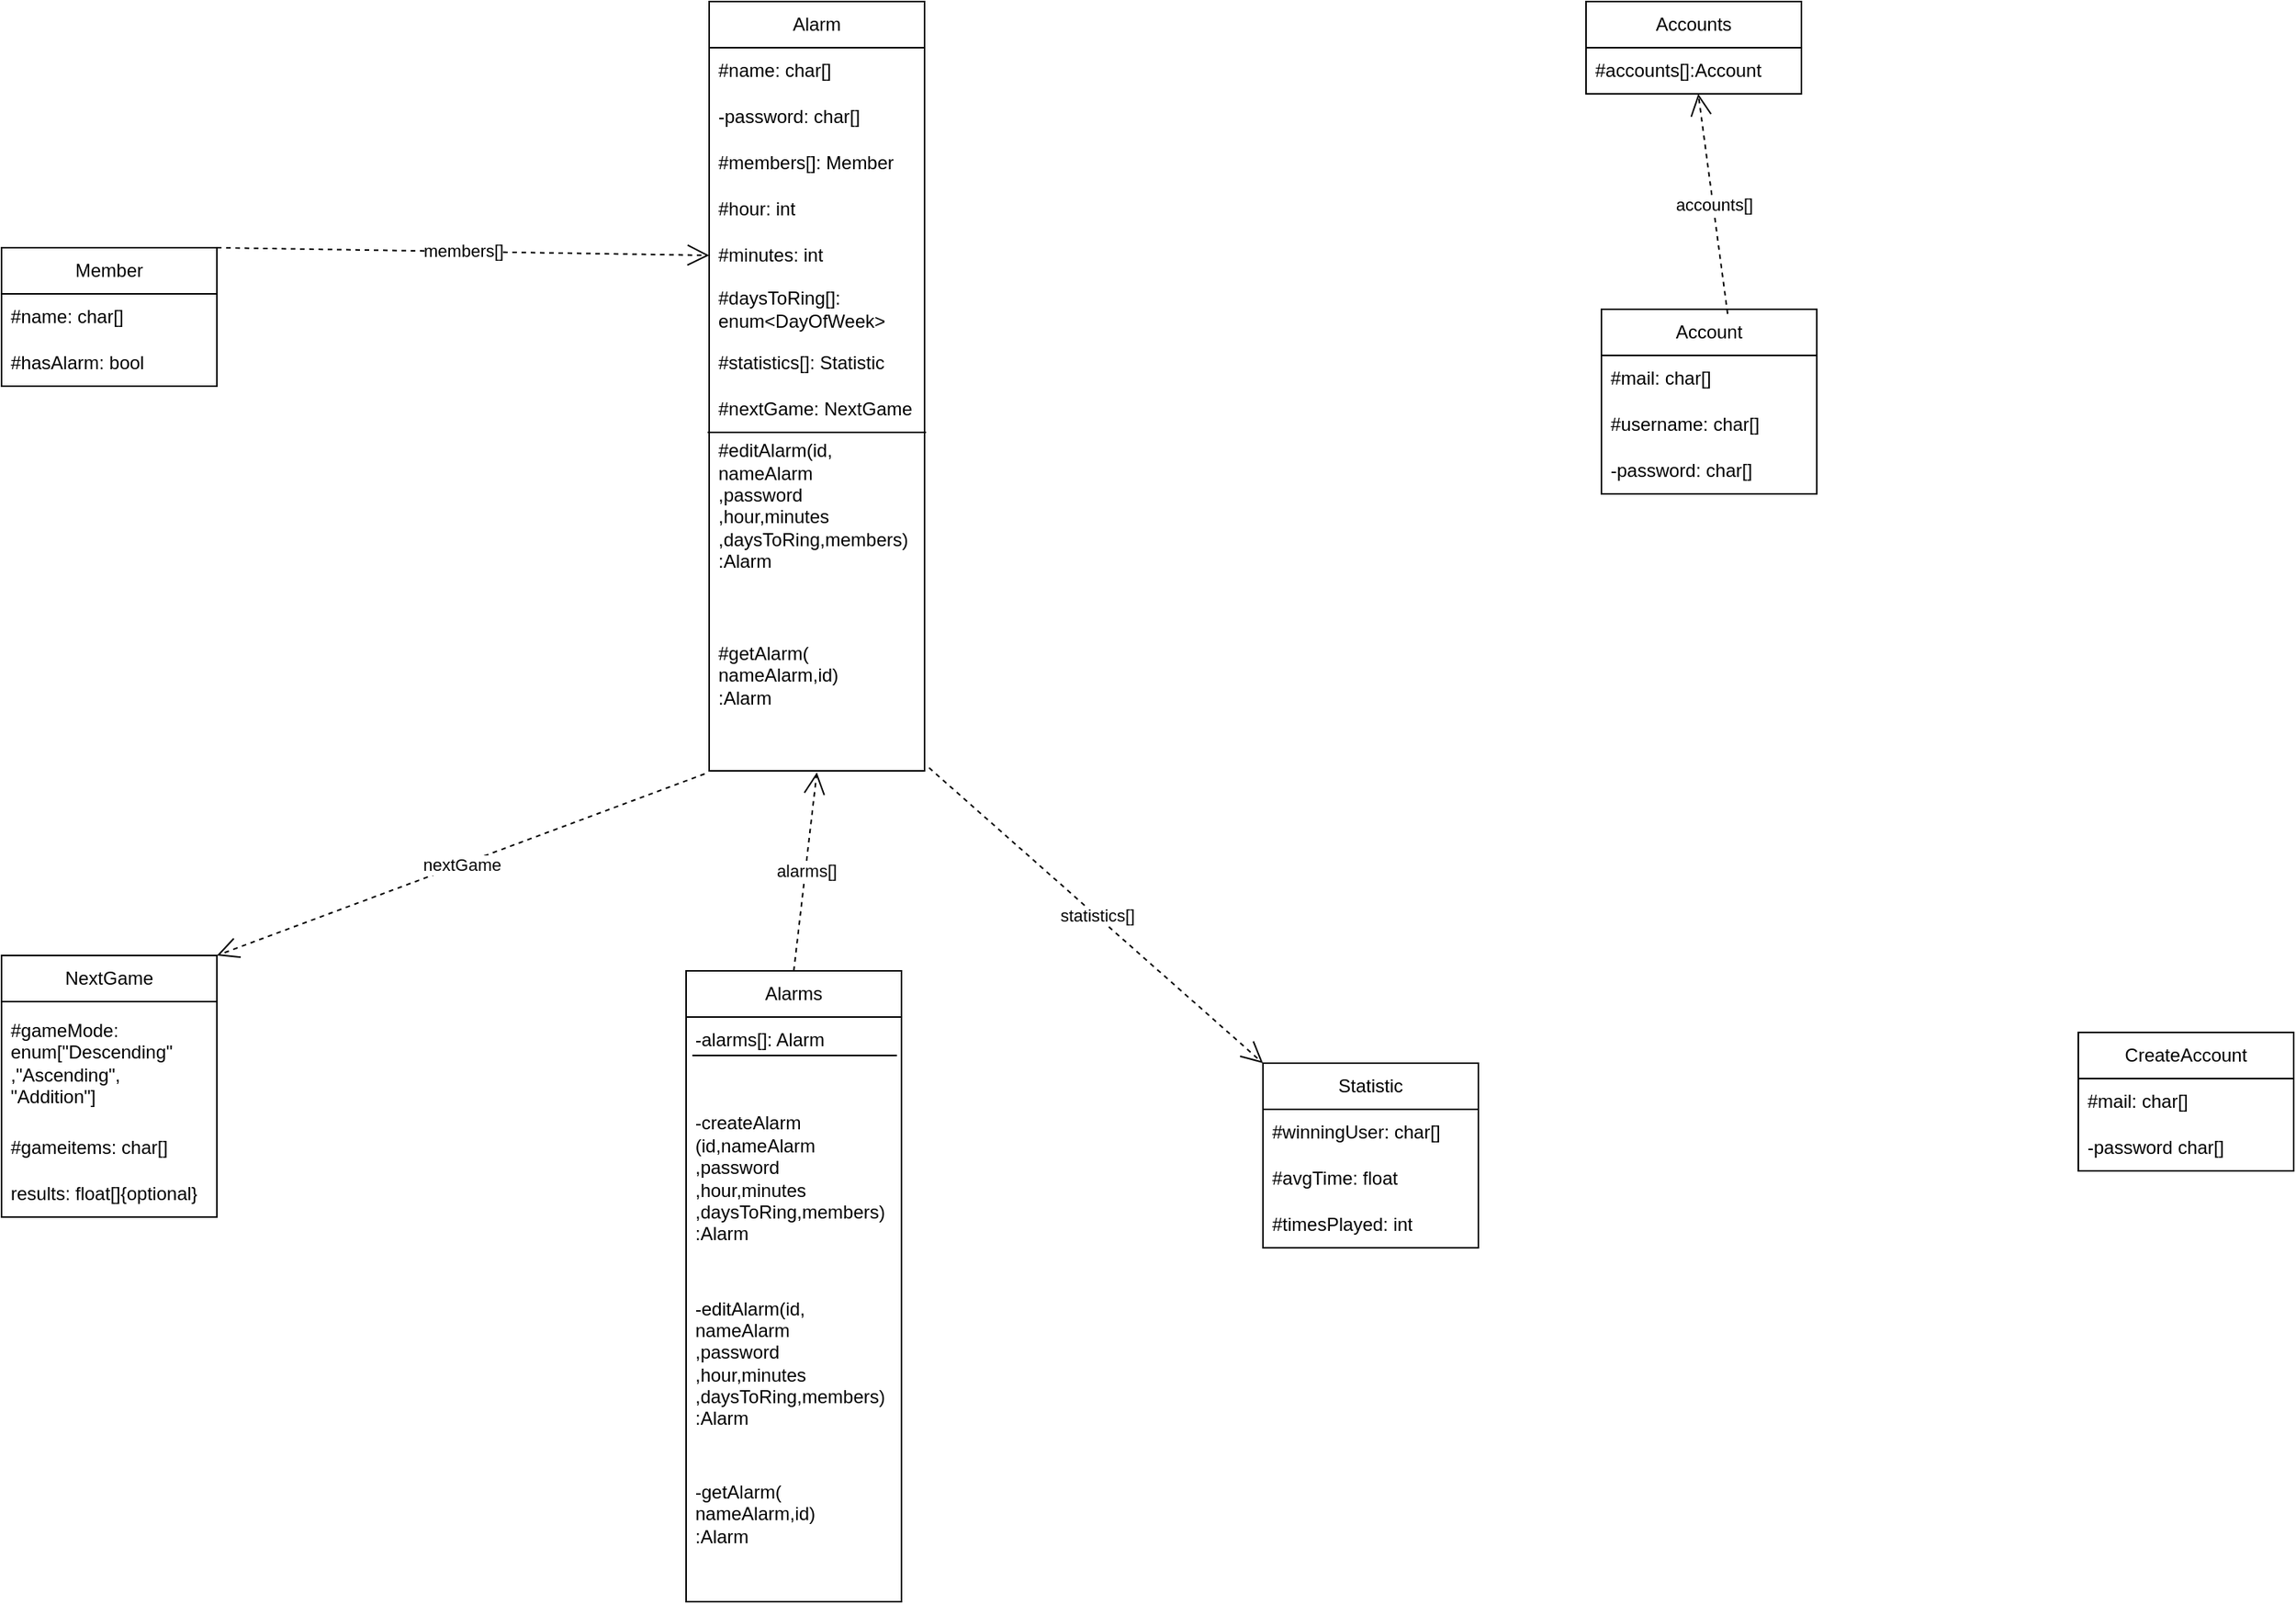 <mxfile version="24.8.3">
  <diagram name="Page-1" id="uw-450apALtU_7JIxfNo">
    <mxGraphModel dx="2284" dy="738" grid="1" gridSize="10" guides="1" tooltips="1" connect="1" arrows="1" fold="1" page="1" pageScale="1" pageWidth="850" pageHeight="1100" math="0" shadow="0">
      <root>
        <mxCell id="0" />
        <mxCell id="1" parent="0" />
        <mxCell id="1P4uhTLDYcdQtWjYLvWE-2" value="Alarm" style="swimlane;fontStyle=0;childLayout=stackLayout;horizontal=1;startSize=30;horizontalStack=0;resizeParent=1;resizeParentMax=0;resizeLast=0;collapsible=1;marginBottom=0;whiteSpace=wrap;html=1;" parent="1" vertex="1">
          <mxGeometry x="300" y="230" width="140" height="500" as="geometry" />
        </mxCell>
        <mxCell id="1P4uhTLDYcdQtWjYLvWE-3" value="#name: char[]" style="text;strokeColor=none;fillColor=none;align=left;verticalAlign=middle;spacingLeft=4;spacingRight=4;overflow=hidden;points=[[0,0.5],[1,0.5]];portConstraint=eastwest;rotatable=0;whiteSpace=wrap;html=1;" parent="1P4uhTLDYcdQtWjYLvWE-2" vertex="1">
          <mxGeometry y="30" width="140" height="30" as="geometry" />
        </mxCell>
        <mxCell id="1P4uhTLDYcdQtWjYLvWE-4" value="-password: char[]" style="text;strokeColor=none;fillColor=none;align=left;verticalAlign=middle;spacingLeft=4;spacingRight=4;overflow=hidden;points=[[0,0.5],[1,0.5]];portConstraint=eastwest;rotatable=0;whiteSpace=wrap;html=1;" parent="1P4uhTLDYcdQtWjYLvWE-2" vertex="1">
          <mxGeometry y="60" width="140" height="30" as="geometry" />
        </mxCell>
        <mxCell id="1P4uhTLDYcdQtWjYLvWE-5" value="#members[]: Member&amp;nbsp;" style="text;strokeColor=none;fillColor=none;align=left;verticalAlign=middle;spacingLeft=4;spacingRight=4;overflow=hidden;points=[[0,0.5],[1,0.5]];portConstraint=eastwest;rotatable=0;whiteSpace=wrap;html=1;" parent="1P4uhTLDYcdQtWjYLvWE-2" vertex="1">
          <mxGeometry y="90" width="140" height="30" as="geometry" />
        </mxCell>
        <mxCell id="1P4uhTLDYcdQtWjYLvWE-9" value="#hour: int" style="text;strokeColor=none;fillColor=none;align=left;verticalAlign=middle;spacingLeft=4;spacingRight=4;overflow=hidden;points=[[0,0.5],[1,0.5]];portConstraint=eastwest;rotatable=0;whiteSpace=wrap;html=1;" parent="1P4uhTLDYcdQtWjYLvWE-2" vertex="1">
          <mxGeometry y="120" width="140" height="30" as="geometry" />
        </mxCell>
        <mxCell id="1P4uhTLDYcdQtWjYLvWE-10" value="#minutes: int" style="text;strokeColor=none;fillColor=none;align=left;verticalAlign=middle;spacingLeft=4;spacingRight=4;overflow=hidden;points=[[0,0.5],[1,0.5]];portConstraint=eastwest;rotatable=0;whiteSpace=wrap;html=1;" parent="1P4uhTLDYcdQtWjYLvWE-2" vertex="1">
          <mxGeometry y="150" width="140" height="30" as="geometry" />
        </mxCell>
        <mxCell id="1P4uhTLDYcdQtWjYLvWE-11" value="#daysToRing[]: enum&amp;lt;DayOfWeek&amp;gt;" style="text;strokeColor=none;fillColor=none;align=left;verticalAlign=middle;spacingLeft=4;spacingRight=4;overflow=hidden;points=[[0,0.5],[1,0.5]];portConstraint=eastwest;rotatable=0;whiteSpace=wrap;html=1;" parent="1P4uhTLDYcdQtWjYLvWE-2" vertex="1">
          <mxGeometry y="180" width="140" height="40" as="geometry" />
        </mxCell>
        <mxCell id="1P4uhTLDYcdQtWjYLvWE-12" value="#statistics[]: Statistic" style="text;strokeColor=none;fillColor=none;align=left;verticalAlign=middle;spacingLeft=4;spacingRight=4;overflow=hidden;points=[[0,0.5],[1,0.5]];portConstraint=eastwest;rotatable=0;whiteSpace=wrap;html=1;" parent="1P4uhTLDYcdQtWjYLvWE-2" vertex="1">
          <mxGeometry y="220" width="140" height="30" as="geometry" />
        </mxCell>
        <mxCell id="1P4uhTLDYcdQtWjYLvWE-13" value="#nextGame: NextGame" style="text;strokeColor=none;fillColor=none;align=left;verticalAlign=middle;spacingLeft=4;spacingRight=4;overflow=hidden;points=[[0,0.5],[1,0.5]];portConstraint=eastwest;rotatable=0;whiteSpace=wrap;html=1;" parent="1P4uhTLDYcdQtWjYLvWE-2" vertex="1">
          <mxGeometry y="250" width="140" height="30" as="geometry" />
        </mxCell>
        <mxCell id="e-U6JQ6eQyTv8dWkY1fB-5" value="#editAlarm(&lt;span style=&quot;background-color: initial;&quot;&gt;id,&lt;/span&gt;&lt;div&gt;&lt;span style=&quot;background-color: initial;&quot;&gt;nameAlarm&lt;/span&gt;&lt;div&gt;,password&lt;div&gt;,hour,minutes&lt;/div&gt;&lt;div&gt;,daysToRing,members)&lt;/div&gt;&lt;div&gt;:Alarm&lt;/div&gt;&lt;/div&gt;&lt;div&gt;&lt;br&gt;&lt;/div&gt;&lt;/div&gt;" style="text;strokeColor=none;fillColor=none;align=left;verticalAlign=middle;spacingLeft=4;spacingRight=4;overflow=hidden;points=[[0,0.5],[1,0.5]];portConstraint=eastwest;rotatable=0;whiteSpace=wrap;html=1;" vertex="1" parent="1P4uhTLDYcdQtWjYLvWE-2">
          <mxGeometry y="280" width="140" height="110" as="geometry" />
        </mxCell>
        <mxCell id="e-U6JQ6eQyTv8dWkY1fB-6" value="" style="endArrow=none;html=1;rounded=0;exitX=-0.007;exitY=0;exitDx=0;exitDy=0;exitPerimeter=0;entryX=1.007;entryY=1;entryDx=0;entryDy=0;entryPerimeter=0;" edge="1" parent="1P4uhTLDYcdQtWjYLvWE-2" source="e-U6JQ6eQyTv8dWkY1fB-5" target="1P4uhTLDYcdQtWjYLvWE-13">
          <mxGeometry width="50" height="50" relative="1" as="geometry">
            <mxPoint x="400" y="380" as="sourcePoint" />
            <mxPoint x="450" y="330" as="targetPoint" />
          </mxGeometry>
        </mxCell>
        <mxCell id="e-U6JQ6eQyTv8dWkY1fB-7" value="&lt;div&gt;&lt;div&gt;#getAlarm(&lt;div&gt;&lt;span style=&quot;background-color: initial;&quot;&gt;nameAlarm,id&lt;/span&gt;&lt;span style=&quot;background-color: initial;&quot;&gt;)&lt;/span&gt;&lt;div&gt;:Alarm&lt;/div&gt;&lt;div&gt;&lt;br&gt;&lt;/div&gt;&lt;/div&gt;&lt;/div&gt;&lt;/div&gt;" style="text;strokeColor=none;fillColor=none;align=left;verticalAlign=middle;spacingLeft=4;spacingRight=4;overflow=hidden;points=[[0,0.5],[1,0.5]];portConstraint=eastwest;rotatable=0;whiteSpace=wrap;html=1;" vertex="1" parent="1P4uhTLDYcdQtWjYLvWE-2">
          <mxGeometry y="390" width="140" height="110" as="geometry" />
        </mxCell>
        <mxCell id="1P4uhTLDYcdQtWjYLvWE-18" value="Alarms" style="swimlane;fontStyle=0;childLayout=stackLayout;horizontal=1;startSize=30;horizontalStack=0;resizeParent=1;resizeParentMax=0;resizeLast=0;collapsible=1;marginBottom=0;whiteSpace=wrap;html=1;" parent="1" vertex="1">
          <mxGeometry x="285" y="860" width="140" height="410" as="geometry" />
        </mxCell>
        <mxCell id="1P4uhTLDYcdQtWjYLvWE-19" value="-alarms[]: Alarm" style="text;strokeColor=none;fillColor=none;align=left;verticalAlign=middle;spacingLeft=4;spacingRight=4;overflow=hidden;points=[[0,0.5],[1,0.5]];portConstraint=eastwest;rotatable=0;whiteSpace=wrap;html=1;" parent="1P4uhTLDYcdQtWjYLvWE-18" vertex="1">
          <mxGeometry y="30" width="140" height="30" as="geometry" />
        </mxCell>
        <mxCell id="1P4uhTLDYcdQtWjYLvWE-20" value="-createAlarm&lt;div&gt;(id,nameAlarm&lt;/div&gt;&lt;div&gt;,password&lt;div&gt;,hour,minutes&lt;/div&gt;&lt;div&gt;,daysToRing,members)&lt;/div&gt;&lt;div&gt;:Alarm&lt;/div&gt;&lt;/div&gt;" style="text;strokeColor=none;fillColor=none;align=left;verticalAlign=middle;spacingLeft=4;spacingRight=4;overflow=hidden;points=[[0,0.5],[1,0.5]];portConstraint=eastwest;rotatable=0;whiteSpace=wrap;html=1;" parent="1P4uhTLDYcdQtWjYLvWE-18" vertex="1">
          <mxGeometry y="60" width="140" height="150" as="geometry" />
        </mxCell>
        <mxCell id="1P4uhTLDYcdQtWjYLvWE-21" value="-editAlarm(&lt;span style=&quot;background-color: initial;&quot;&gt;id,&lt;/span&gt;&lt;div&gt;&lt;span style=&quot;background-color: initial;&quot;&gt;nameAlarm&lt;/span&gt;&lt;div&gt;,password&lt;div&gt;,hour,minutes&lt;/div&gt;&lt;div&gt;,daysToRing,members)&lt;/div&gt;&lt;div&gt;:Alarm&lt;/div&gt;&lt;/div&gt;&lt;div&gt;&lt;br&gt;&lt;/div&gt;&lt;/div&gt;" style="text;strokeColor=none;fillColor=none;align=left;verticalAlign=middle;spacingLeft=4;spacingRight=4;overflow=hidden;points=[[0,0.5],[1,0.5]];portConstraint=eastwest;rotatable=0;whiteSpace=wrap;html=1;" parent="1P4uhTLDYcdQtWjYLvWE-18" vertex="1">
          <mxGeometry y="210" width="140" height="100" as="geometry" />
        </mxCell>
        <mxCell id="1P4uhTLDYcdQtWjYLvWE-22" value="" style="endArrow=none;html=1;rounded=0;exitX=0.029;exitY=-0.033;exitDx=0;exitDy=0;exitPerimeter=0;entryX=0.979;entryY=-0.033;entryDx=0;entryDy=0;entryPerimeter=0;" parent="1P4uhTLDYcdQtWjYLvWE-18" source="1P4uhTLDYcdQtWjYLvWE-20" target="1P4uhTLDYcdQtWjYLvWE-20" edge="1">
          <mxGeometry width="50" height="50" relative="1" as="geometry">
            <mxPoint x="115" y="-60" as="sourcePoint" />
            <mxPoint x="165" y="-110" as="targetPoint" />
          </mxGeometry>
        </mxCell>
        <mxCell id="1P4uhTLDYcdQtWjYLvWE-23" value="-getAlarm(&lt;div&gt;&lt;span style=&quot;background-color: initial;&quot;&gt;nameAlarm,id&lt;/span&gt;&lt;span style=&quot;background-color: initial;&quot;&gt;)&lt;/span&gt;&lt;div&gt;&lt;div&gt;:Alarm&lt;/div&gt;&lt;/div&gt;&lt;div&gt;&lt;br&gt;&lt;/div&gt;&lt;/div&gt;" style="text;strokeColor=none;fillColor=none;align=left;verticalAlign=middle;spacingLeft=4;spacingRight=4;overflow=hidden;points=[[0,0.5],[1,0.5]];portConstraint=eastwest;rotatable=0;whiteSpace=wrap;html=1;" parent="1P4uhTLDYcdQtWjYLvWE-18" vertex="1">
          <mxGeometry y="310" width="140" height="100" as="geometry" />
        </mxCell>
        <mxCell id="1P4uhTLDYcdQtWjYLvWE-24" value="Accounts" style="swimlane;fontStyle=0;childLayout=stackLayout;horizontal=1;startSize=30;horizontalStack=0;resizeParent=1;resizeParentMax=0;resizeLast=0;collapsible=1;marginBottom=0;whiteSpace=wrap;html=1;" parent="1" vertex="1">
          <mxGeometry x="870" y="230" width="140" height="60" as="geometry" />
        </mxCell>
        <mxCell id="1P4uhTLDYcdQtWjYLvWE-25" value="#accounts[]:Account" style="text;strokeColor=none;fillColor=none;align=left;verticalAlign=middle;spacingLeft=4;spacingRight=4;overflow=hidden;points=[[0,0.5],[1,0.5]];portConstraint=eastwest;rotatable=0;whiteSpace=wrap;html=1;" parent="1P4uhTLDYcdQtWjYLvWE-24" vertex="1">
          <mxGeometry y="30" width="140" height="30" as="geometry" />
        </mxCell>
        <mxCell id="e-U6JQ6eQyTv8dWkY1fB-1" value="Account" style="swimlane;fontStyle=0;childLayout=stackLayout;horizontal=1;startSize=30;horizontalStack=0;resizeParent=1;resizeParentMax=0;resizeLast=0;collapsible=1;marginBottom=0;whiteSpace=wrap;html=1;" vertex="1" parent="1">
          <mxGeometry x="880" y="430" width="140" height="120" as="geometry" />
        </mxCell>
        <mxCell id="e-U6JQ6eQyTv8dWkY1fB-2" value="#mail: char[]" style="text;strokeColor=none;fillColor=none;align=left;verticalAlign=middle;spacingLeft=4;spacingRight=4;overflow=hidden;points=[[0,0.5],[1,0.5]];portConstraint=eastwest;rotatable=0;whiteSpace=wrap;html=1;" vertex="1" parent="e-U6JQ6eQyTv8dWkY1fB-1">
          <mxGeometry y="30" width="140" height="30" as="geometry" />
        </mxCell>
        <mxCell id="e-U6JQ6eQyTv8dWkY1fB-3" value="#username: char[]" style="text;strokeColor=none;fillColor=none;align=left;verticalAlign=middle;spacingLeft=4;spacingRight=4;overflow=hidden;points=[[0,0.5],[1,0.5]];portConstraint=eastwest;rotatable=0;whiteSpace=wrap;html=1;" vertex="1" parent="e-U6JQ6eQyTv8dWkY1fB-1">
          <mxGeometry y="60" width="140" height="30" as="geometry" />
        </mxCell>
        <mxCell id="e-U6JQ6eQyTv8dWkY1fB-4" value="-password: char[]" style="text;strokeColor=none;fillColor=none;align=left;verticalAlign=middle;spacingLeft=4;spacingRight=4;overflow=hidden;points=[[0,0.5],[1,0.5]];portConstraint=eastwest;rotatable=0;whiteSpace=wrap;html=1;" vertex="1" parent="e-U6JQ6eQyTv8dWkY1fB-1">
          <mxGeometry y="90" width="140" height="30" as="geometry" />
        </mxCell>
        <mxCell id="e-U6JQ6eQyTv8dWkY1fB-8" value="Statistic" style="swimlane;fontStyle=0;childLayout=stackLayout;horizontal=1;startSize=30;horizontalStack=0;resizeParent=1;resizeParentMax=0;resizeLast=0;collapsible=1;marginBottom=0;whiteSpace=wrap;html=1;" vertex="1" parent="1">
          <mxGeometry x="660" y="920" width="140" height="120" as="geometry" />
        </mxCell>
        <mxCell id="e-U6JQ6eQyTv8dWkY1fB-9" value="#winningUser: char[]" style="text;strokeColor=none;fillColor=none;align=left;verticalAlign=middle;spacingLeft=4;spacingRight=4;overflow=hidden;points=[[0,0.5],[1,0.5]];portConstraint=eastwest;rotatable=0;whiteSpace=wrap;html=1;" vertex="1" parent="e-U6JQ6eQyTv8dWkY1fB-8">
          <mxGeometry y="30" width="140" height="30" as="geometry" />
        </mxCell>
        <mxCell id="e-U6JQ6eQyTv8dWkY1fB-10" value="#avgTime: float" style="text;strokeColor=none;fillColor=none;align=left;verticalAlign=middle;spacingLeft=4;spacingRight=4;overflow=hidden;points=[[0,0.5],[1,0.5]];portConstraint=eastwest;rotatable=0;whiteSpace=wrap;html=1;" vertex="1" parent="e-U6JQ6eQyTv8dWkY1fB-8">
          <mxGeometry y="60" width="140" height="30" as="geometry" />
        </mxCell>
        <mxCell id="e-U6JQ6eQyTv8dWkY1fB-11" value="#timesPlayed: int" style="text;strokeColor=none;fillColor=none;align=left;verticalAlign=middle;spacingLeft=4;spacingRight=4;overflow=hidden;points=[[0,0.5],[1,0.5]];portConstraint=eastwest;rotatable=0;whiteSpace=wrap;html=1;" vertex="1" parent="e-U6JQ6eQyTv8dWkY1fB-8">
          <mxGeometry y="90" width="140" height="30" as="geometry" />
        </mxCell>
        <mxCell id="e-U6JQ6eQyTv8dWkY1fB-12" value="NextGame" style="swimlane;fontStyle=0;childLayout=stackLayout;horizontal=1;startSize=30;horizontalStack=0;resizeParent=1;resizeParentMax=0;resizeLast=0;collapsible=1;marginBottom=0;whiteSpace=wrap;html=1;" vertex="1" parent="1">
          <mxGeometry x="-160" y="850" width="140" height="170" as="geometry" />
        </mxCell>
        <mxCell id="e-U6JQ6eQyTv8dWkY1fB-13" value="#gameMode: enum[&quot;Descending&quot;&lt;div&gt;,&quot;Ascending&quot;,&lt;/div&gt;&lt;div&gt;&quot;Addition&quot;]&lt;/div&gt;" style="text;strokeColor=none;fillColor=none;align=left;verticalAlign=middle;spacingLeft=4;spacingRight=4;overflow=hidden;points=[[0,0.5],[1,0.5]];portConstraint=eastwest;rotatable=0;whiteSpace=wrap;html=1;" vertex="1" parent="e-U6JQ6eQyTv8dWkY1fB-12">
          <mxGeometry y="30" width="140" height="80" as="geometry" />
        </mxCell>
        <mxCell id="e-U6JQ6eQyTv8dWkY1fB-14" value="#gameitems: char[]" style="text;strokeColor=none;fillColor=none;align=left;verticalAlign=middle;spacingLeft=4;spacingRight=4;overflow=hidden;points=[[0,0.5],[1,0.5]];portConstraint=eastwest;rotatable=0;whiteSpace=wrap;html=1;" vertex="1" parent="e-U6JQ6eQyTv8dWkY1fB-12">
          <mxGeometry y="110" width="140" height="30" as="geometry" />
        </mxCell>
        <mxCell id="e-U6JQ6eQyTv8dWkY1fB-15" value="results: float[]{optional}" style="text;strokeColor=none;fillColor=none;align=left;verticalAlign=middle;spacingLeft=4;spacingRight=4;overflow=hidden;points=[[0,0.5],[1,0.5]];portConstraint=eastwest;rotatable=0;whiteSpace=wrap;html=1;" vertex="1" parent="e-U6JQ6eQyTv8dWkY1fB-12">
          <mxGeometry y="140" width="140" height="30" as="geometry" />
        </mxCell>
        <mxCell id="e-U6JQ6eQyTv8dWkY1fB-21" value="nextGame" style="endArrow=open;endSize=12;dashed=1;html=1;rounded=0;exitX=-0.021;exitY=1.018;exitDx=0;exitDy=0;exitPerimeter=0;entryX=1;entryY=0;entryDx=0;entryDy=0;" edge="1" parent="1" source="e-U6JQ6eQyTv8dWkY1fB-7" target="e-U6JQ6eQyTv8dWkY1fB-12">
          <mxGeometry width="160" relative="1" as="geometry">
            <mxPoint x="230" y="770" as="sourcePoint" />
            <mxPoint x="390" y="770" as="targetPoint" />
          </mxGeometry>
        </mxCell>
        <mxCell id="e-U6JQ6eQyTv8dWkY1fB-22" value="statistics[]" style="endArrow=open;endSize=12;dashed=1;html=1;rounded=0;exitX=1.021;exitY=0.982;exitDx=0;exitDy=0;exitPerimeter=0;entryX=0;entryY=0;entryDx=0;entryDy=0;" edge="1" parent="1" source="e-U6JQ6eQyTv8dWkY1fB-7" target="e-U6JQ6eQyTv8dWkY1fB-8">
          <mxGeometry width="160" relative="1" as="geometry">
            <mxPoint x="230" y="870" as="sourcePoint" />
            <mxPoint x="390" y="870" as="targetPoint" />
          </mxGeometry>
        </mxCell>
        <mxCell id="e-U6JQ6eQyTv8dWkY1fB-23" value="Member" style="swimlane;fontStyle=0;childLayout=stackLayout;horizontal=1;startSize=30;horizontalStack=0;resizeParent=1;resizeParentMax=0;resizeLast=0;collapsible=1;marginBottom=0;whiteSpace=wrap;html=1;" vertex="1" parent="1">
          <mxGeometry x="-160" y="390" width="140" height="90" as="geometry" />
        </mxCell>
        <mxCell id="e-U6JQ6eQyTv8dWkY1fB-24" value="#name: char[]" style="text;strokeColor=none;fillColor=none;align=left;verticalAlign=middle;spacingLeft=4;spacingRight=4;overflow=hidden;points=[[0,0.5],[1,0.5]];portConstraint=eastwest;rotatable=0;whiteSpace=wrap;html=1;" vertex="1" parent="e-U6JQ6eQyTv8dWkY1fB-23">
          <mxGeometry y="30" width="140" height="30" as="geometry" />
        </mxCell>
        <mxCell id="e-U6JQ6eQyTv8dWkY1fB-25" value="#hasAlarm: bool" style="text;strokeColor=none;fillColor=none;align=left;verticalAlign=middle;spacingLeft=4;spacingRight=4;overflow=hidden;points=[[0,0.5],[1,0.5]];portConstraint=eastwest;rotatable=0;whiteSpace=wrap;html=1;" vertex="1" parent="e-U6JQ6eQyTv8dWkY1fB-23">
          <mxGeometry y="60" width="140" height="30" as="geometry" />
        </mxCell>
        <mxCell id="e-U6JQ6eQyTv8dWkY1fB-27" value="members[]" style="endArrow=open;endSize=12;dashed=1;html=1;rounded=0;exitX=1;exitY=0;exitDx=0;exitDy=0;entryX=0;entryY=0.5;entryDx=0;entryDy=0;" edge="1" parent="1" source="e-U6JQ6eQyTv8dWkY1fB-23" target="1P4uhTLDYcdQtWjYLvWE-10">
          <mxGeometry width="160" relative="1" as="geometry">
            <mxPoint x="-140" y="395" as="sourcePoint" />
            <mxPoint x="270" y="430" as="targetPoint" />
          </mxGeometry>
        </mxCell>
        <mxCell id="e-U6JQ6eQyTv8dWkY1fB-28" value="alarms[]" style="endArrow=open;endSize=12;dashed=1;html=1;rounded=0;exitX=0.5;exitY=0;exitDx=0;exitDy=0;entryX=0.5;entryY=1.009;entryDx=0;entryDy=0;entryPerimeter=0;" edge="1" parent="1" source="1P4uhTLDYcdQtWjYLvWE-18" target="e-U6JQ6eQyTv8dWkY1fB-7">
          <mxGeometry width="160" relative="1" as="geometry">
            <mxPoint x="230" y="770" as="sourcePoint" />
            <mxPoint x="390" y="770" as="targetPoint" />
          </mxGeometry>
        </mxCell>
        <mxCell id="e-U6JQ6eQyTv8dWkY1fB-29" value="accounts[]" style="endArrow=open;endSize=12;dashed=1;html=1;rounded=0;exitX=0.586;exitY=0.025;exitDx=0;exitDy=0;exitPerimeter=0;entryX=0.521;entryY=1;entryDx=0;entryDy=0;entryPerimeter=0;" edge="1" parent="1" source="e-U6JQ6eQyTv8dWkY1fB-1" target="1P4uhTLDYcdQtWjYLvWE-25">
          <mxGeometry width="160" relative="1" as="geometry">
            <mxPoint x="230" y="570" as="sourcePoint" />
            <mxPoint x="390" y="570" as="targetPoint" />
          </mxGeometry>
        </mxCell>
        <mxCell id="e-U6JQ6eQyTv8dWkY1fB-30" value="CreateAccount" style="swimlane;fontStyle=0;childLayout=stackLayout;horizontal=1;startSize=30;horizontalStack=0;resizeParent=1;resizeParentMax=0;resizeLast=0;collapsible=1;marginBottom=0;whiteSpace=wrap;html=1;" vertex="1" parent="1">
          <mxGeometry x="1190" y="900" width="140" height="90" as="geometry" />
        </mxCell>
        <mxCell id="e-U6JQ6eQyTv8dWkY1fB-31" value="#mail: char[]" style="text;strokeColor=none;fillColor=none;align=left;verticalAlign=middle;spacingLeft=4;spacingRight=4;overflow=hidden;points=[[0,0.5],[1,0.5]];portConstraint=eastwest;rotatable=0;whiteSpace=wrap;html=1;" vertex="1" parent="e-U6JQ6eQyTv8dWkY1fB-30">
          <mxGeometry y="30" width="140" height="30" as="geometry" />
        </mxCell>
        <mxCell id="e-U6JQ6eQyTv8dWkY1fB-32" value="-password char[]" style="text;strokeColor=none;fillColor=none;align=left;verticalAlign=middle;spacingLeft=4;spacingRight=4;overflow=hidden;points=[[0,0.5],[1,0.5]];portConstraint=eastwest;rotatable=0;whiteSpace=wrap;html=1;" vertex="1" parent="e-U6JQ6eQyTv8dWkY1fB-30">
          <mxGeometry y="60" width="140" height="30" as="geometry" />
        </mxCell>
      </root>
    </mxGraphModel>
  </diagram>
</mxfile>
